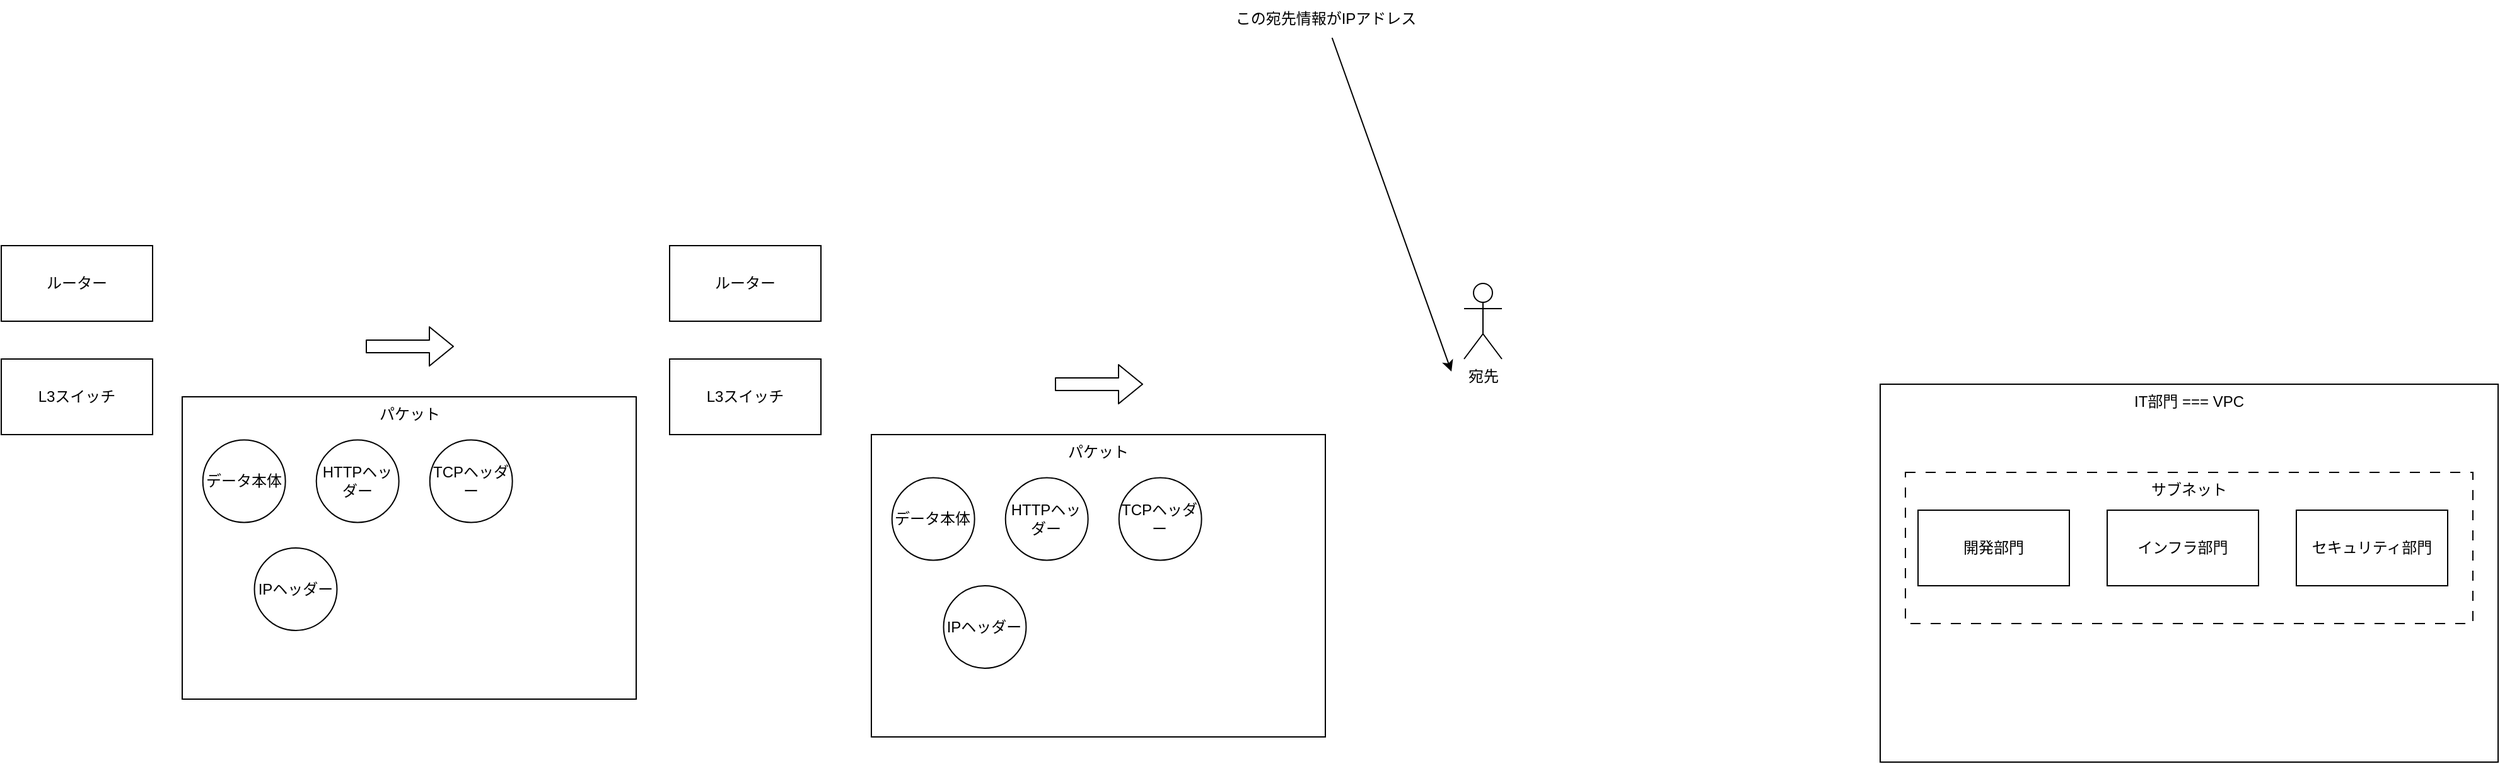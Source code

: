 <mxfile>
    <diagram id="l8w3p-45Hr7946U58_L5" name="ページ1">
        <mxGraphModel dx="2026" dy="1092" grid="1" gridSize="10" guides="1" tooltips="1" connect="1" arrows="1" fold="1" page="1" pageScale="1" pageWidth="827" pageHeight="1169" math="0" shadow="0">
            <root>
                <mxCell id="0"/>
                <mxCell id="1" parent="0"/>
                <mxCell id="7" value="" style="group" parent="1" vertex="1" connectable="0">
                    <mxGeometry x="233.5" y="420" width="360" height="240" as="geometry"/>
                </mxCell>
                <mxCell id="2" value="パケット" style="rounded=0;whiteSpace=wrap;html=1;align=center;verticalAlign=top;" parent="7" vertex="1">
                    <mxGeometry width="360" height="240" as="geometry"/>
                </mxCell>
                <mxCell id="3" value="データ本体" style="ellipse;whiteSpace=wrap;html=1;aspect=fixed;" parent="7" vertex="1">
                    <mxGeometry x="16.364" y="34.286" width="65.455" height="65.455" as="geometry"/>
                </mxCell>
                <mxCell id="4" value="HTTPヘッダー" style="ellipse;whiteSpace=wrap;html=1;aspect=fixed;" parent="7" vertex="1">
                    <mxGeometry x="106.364" y="34.286" width="65.455" height="65.455" as="geometry"/>
                </mxCell>
                <mxCell id="5" value="TCPヘッダー" style="ellipse;whiteSpace=wrap;html=1;aspect=fixed;" parent="7" vertex="1">
                    <mxGeometry x="196.364" y="34.286" width="65.455" height="65.455" as="geometry"/>
                </mxCell>
                <mxCell id="6" value="IPヘッダー" style="ellipse;whiteSpace=wrap;html=1;aspect=fixed;" parent="7" vertex="1">
                    <mxGeometry x="57.273" y="120" width="65.455" height="65.455" as="geometry"/>
                </mxCell>
                <mxCell id="8" value="ルーター" style="rounded=0;whiteSpace=wrap;html=1;" parent="1" vertex="1">
                    <mxGeometry x="90" y="300" width="120" height="60" as="geometry"/>
                </mxCell>
                <mxCell id="9" value="L3スイッチ" style="rounded=0;whiteSpace=wrap;html=1;" parent="1" vertex="1">
                    <mxGeometry x="90" y="390" width="120" height="60" as="geometry"/>
                </mxCell>
                <mxCell id="11" value="" style="shape=flexArrow;endArrow=classic;html=1;" parent="1" edge="1">
                    <mxGeometry width="50" height="50" relative="1" as="geometry">
                        <mxPoint x="379" y="380" as="sourcePoint"/>
                        <mxPoint x="449" y="380" as="targetPoint"/>
                    </mxGeometry>
                </mxCell>
                <mxCell id="12" value="ルーター" style="rounded=0;whiteSpace=wrap;html=1;" parent="1" vertex="1">
                    <mxGeometry x="620" y="300" width="120" height="60" as="geometry"/>
                </mxCell>
                <mxCell id="13" value="L3スイッチ" style="rounded=0;whiteSpace=wrap;html=1;" parent="1" vertex="1">
                    <mxGeometry x="620" y="390" width="120" height="60" as="geometry"/>
                </mxCell>
                <mxCell id="14" value="" style="group" parent="1" vertex="1" connectable="0">
                    <mxGeometry x="780" y="450" width="360" height="240" as="geometry"/>
                </mxCell>
                <mxCell id="15" value="パケット" style="rounded=0;whiteSpace=wrap;html=1;align=center;verticalAlign=top;" parent="14" vertex="1">
                    <mxGeometry width="360" height="240" as="geometry"/>
                </mxCell>
                <mxCell id="16" value="データ本体" style="ellipse;whiteSpace=wrap;html=1;aspect=fixed;" parent="14" vertex="1">
                    <mxGeometry x="16.364" y="34.286" width="65.455" height="65.455" as="geometry"/>
                </mxCell>
                <mxCell id="17" value="HTTPヘッダー" style="ellipse;whiteSpace=wrap;html=1;aspect=fixed;" parent="14" vertex="1">
                    <mxGeometry x="106.364" y="34.286" width="65.455" height="65.455" as="geometry"/>
                </mxCell>
                <mxCell id="18" value="TCPヘッダー" style="ellipse;whiteSpace=wrap;html=1;aspect=fixed;" parent="14" vertex="1">
                    <mxGeometry x="196.364" y="34.286" width="65.455" height="65.455" as="geometry"/>
                </mxCell>
                <mxCell id="19" value="IPヘッダー" style="ellipse;whiteSpace=wrap;html=1;aspect=fixed;" parent="14" vertex="1">
                    <mxGeometry x="57.273" y="120" width="65.455" height="65.455" as="geometry"/>
                </mxCell>
                <mxCell id="20" value="" style="shape=flexArrow;endArrow=classic;html=1;" parent="1" edge="1">
                    <mxGeometry width="50" height="50" relative="1" as="geometry">
                        <mxPoint x="925.5" y="410" as="sourcePoint"/>
                        <mxPoint x="995.5" y="410" as="targetPoint"/>
                    </mxGeometry>
                </mxCell>
                <mxCell id="21" value="宛先" style="shape=umlActor;verticalLabelPosition=bottom;verticalAlign=top;html=1;outlineConnect=0;" parent="1" vertex="1">
                    <mxGeometry x="1250" y="330" width="30" height="60" as="geometry"/>
                </mxCell>
                <mxCell id="23" style="edgeStyle=none;html=1;" parent="1" source="22" edge="1">
                    <mxGeometry relative="1" as="geometry">
                        <mxPoint x="1240" y="400" as="targetPoint"/>
                    </mxGeometry>
                </mxCell>
                <mxCell id="22" value="この宛先情報がIPアドレス" style="text;html=1;align=center;verticalAlign=middle;resizable=0;points=[];autosize=1;strokeColor=none;fillColor=none;" parent="1" vertex="1">
                    <mxGeometry x="1055" y="105" width="170" height="30" as="geometry"/>
                </mxCell>
                <mxCell id="24" value="IT部門 === VPC" style="whiteSpace=wrap;html=1;verticalAlign=top;" parent="1" vertex="1">
                    <mxGeometry x="1580" y="410" width="490" height="300" as="geometry"/>
                </mxCell>
                <mxCell id="25" value="開発部門" style="whiteSpace=wrap;html=1;" parent="1" vertex="1">
                    <mxGeometry x="1610" y="510" width="120" height="60" as="geometry"/>
                </mxCell>
                <mxCell id="26" value="インフラ部門" style="whiteSpace=wrap;html=1;" parent="1" vertex="1">
                    <mxGeometry x="1760" y="510" width="120" height="60" as="geometry"/>
                </mxCell>
                <mxCell id="27" value="セキュリティ部門" style="whiteSpace=wrap;html=1;" parent="1" vertex="1">
                    <mxGeometry x="1910" y="510" width="120" height="60" as="geometry"/>
                </mxCell>
                <mxCell id="29" value="サブネット" style="rounded=0;whiteSpace=wrap;html=1;dashed=1;dashPattern=8 8;fillColor=none;align=center;verticalAlign=top;" parent="1" vertex="1">
                    <mxGeometry x="1600" y="480" width="450" height="120" as="geometry"/>
                </mxCell>
            </root>
        </mxGraphModel>
    </diagram>
</mxfile>